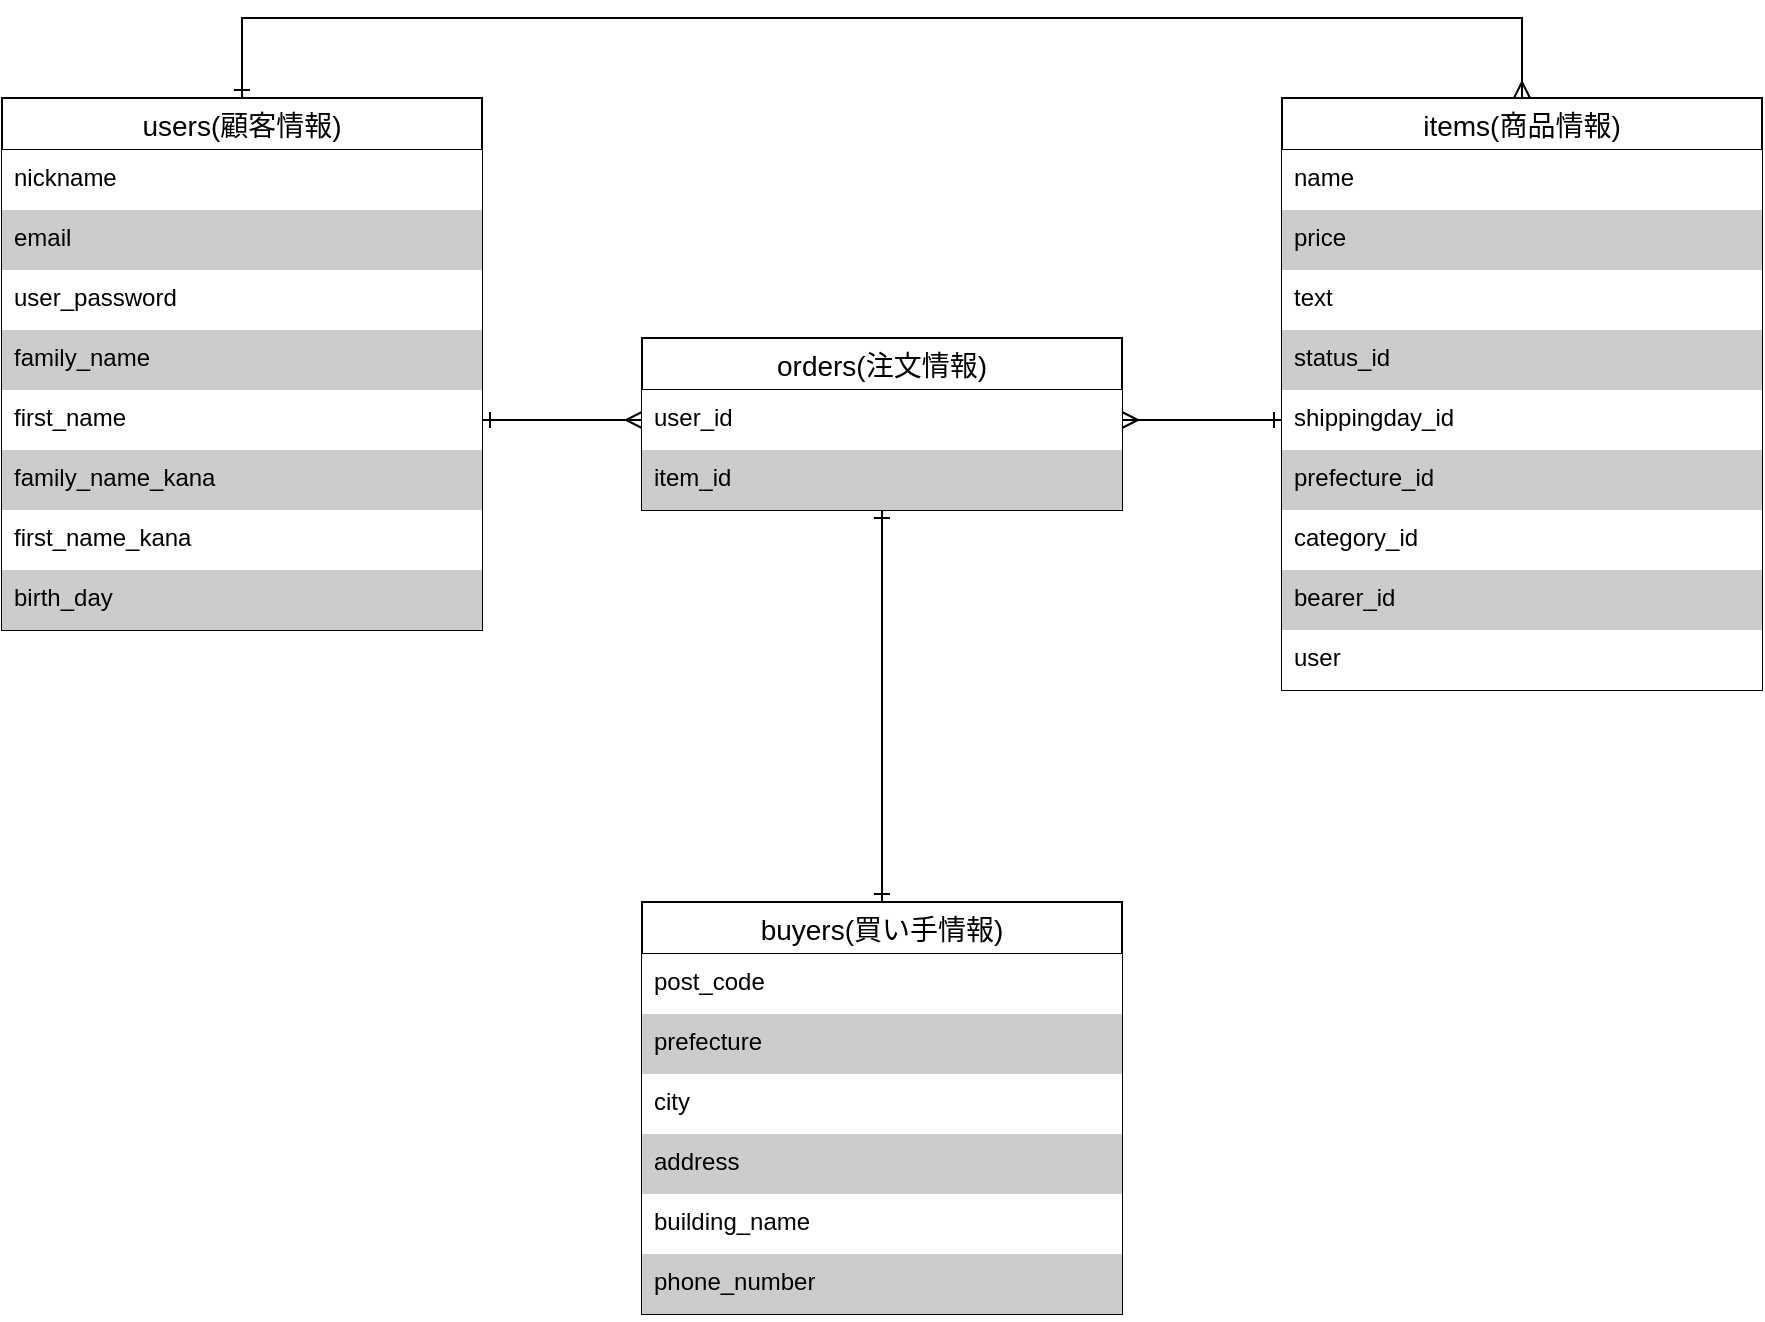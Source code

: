 <mxfile version="14.2.4" type="embed">
    <diagram id="dXNAcIZOsUquk1LKy1af" name="ページ1">
        <mxGraphModel dx="930" dy="804" grid="1" gridSize="10" guides="1" tooltips="1" connect="1" arrows="1" fold="1" page="1" pageScale="1" pageWidth="1169" pageHeight="1654" math="0" shadow="0">
            <root>
                <mxCell id="0"/>
                <mxCell id="1" parent="0"/>
                <mxCell id="239" style="edgeStyle=none;rounded=0;orthogonalLoop=1;jettySize=auto;html=1;startArrow=ERone;startFill=0;endArrow=ERmany;endFill=0;" edge="1" parent="1" target="224">
                    <mxGeometry relative="1" as="geometry">
                        <mxPoint x="280" y="241" as="sourcePoint"/>
                    </mxGeometry>
                </mxCell>
                <mxCell id="244" style="edgeStyle=elbowEdgeStyle;rounded=0;orthogonalLoop=1;jettySize=auto;elbow=vertical;html=1;startArrow=ERone;startFill=0;endArrow=ERmany;endFill=0;entryX=0.5;entryY=0;entryDx=0;entryDy=0;" edge="1" parent="1" source="146" target="187">
                    <mxGeometry relative="1" as="geometry">
                        <mxPoint x="800" y="70" as="targetPoint"/>
                        <Array as="points">
                            <mxPoint x="490" y="40"/>
                        </Array>
                    </mxGeometry>
                </mxCell>
                <mxCell id="146" value="users(顧客情報)" style="swimlane;fontStyle=0;childLayout=stackLayout;horizontal=1;startSize=26;horizontalStack=0;resizeParent=1;resizeParentMax=0;resizeLast=0;collapsible=1;marginBottom=0;align=center;fontSize=14;rounded=0;gradientColor=none;fillColor=#FFFFFF;strokeColor=#000000;fontColor=#000000;" parent="1" vertex="1">
                    <mxGeometry x="40" y="80" width="240" height="266" as="geometry">
                        <mxRectangle x="40" y="40" width="50" height="26" as="alternateBounds"/>
                    </mxGeometry>
                </mxCell>
                <mxCell id="147" value="nickname" style="text;strokeColor=none;spacingLeft=4;spacingRight=4;overflow=hidden;rotatable=0;points=[[0,0.5],[1,0.5]];portConstraint=eastwest;fontSize=12;shadow=0;fillColor=#FFFFFF;fontColor=#000000;" parent="146" vertex="1">
                    <mxGeometry y="26" width="240" height="30" as="geometry"/>
                </mxCell>
                <mxCell id="148" value="email&#10;&#10;&#10;" style="text;strokeColor=none;spacingLeft=4;spacingRight=4;overflow=hidden;rotatable=0;points=[[0,0.5],[1,0.5]];portConstraint=eastwest;fontSize=12;fillColor=#CCCCCC;fontColor=#000000;" parent="146" vertex="1">
                    <mxGeometry y="56" width="240" height="30" as="geometry"/>
                </mxCell>
                <mxCell id="149" value="user_password" style="text;strokeColor=none;spacingLeft=4;spacingRight=4;overflow=hidden;rotatable=0;points=[[0,0.5],[1,0.5]];portConstraint=eastwest;fontSize=12;fillColor=#FFFFFF;fontColor=#000000;" parent="146" vertex="1">
                    <mxGeometry y="86" width="240" height="30" as="geometry"/>
                </mxCell>
                <mxCell id="152" value="family_name" style="text;strokeColor=none;spacingLeft=4;spacingRight=4;overflow=hidden;rotatable=0;points=[[0,0.5],[1,0.5]];portConstraint=eastwest;fontSize=12;fontColor=#000000;fillColor=#CCCCCC;" parent="146" vertex="1">
                    <mxGeometry y="116" width="240" height="30" as="geometry"/>
                </mxCell>
                <mxCell id="153" value="first_name" style="text;strokeColor=none;spacingLeft=4;spacingRight=4;overflow=hidden;rotatable=0;points=[[0,0.5],[1,0.5]];portConstraint=eastwest;fontSize=12;fontColor=#000000;fillColor=#FFFFFF;" parent="146" vertex="1">
                    <mxGeometry y="146" width="240" height="30" as="geometry"/>
                </mxCell>
                <mxCell id="154" value="family_name_kana" style="text;strokeColor=none;spacingLeft=4;spacingRight=4;overflow=hidden;rotatable=0;points=[[0,0.5],[1,0.5]];portConstraint=eastwest;fontSize=12;fontColor=#000000;fillColor=#CCCCCC;" parent="146" vertex="1">
                    <mxGeometry y="176" width="240" height="30" as="geometry"/>
                </mxCell>
                <mxCell id="155" value="first_name_kana" style="text;strokeColor=none;spacingLeft=4;spacingRight=4;overflow=hidden;rotatable=0;points=[[0,0.5],[1,0.5]];portConstraint=eastwest;fontSize=12;fontColor=#000000;fillColor=#FFFFFF;" parent="146" vertex="1">
                    <mxGeometry y="206" width="240" height="30" as="geometry"/>
                </mxCell>
                <mxCell id="156" value="birth_day&#10;" style="text;strokeColor=none;spacingLeft=4;spacingRight=4;overflow=hidden;rotatable=0;points=[[0,0.5],[1,0.5]];portConstraint=eastwest;fontSize=12;fontColor=#000000;fillColor=#CCCCCC;" parent="146" vertex="1">
                    <mxGeometry y="236" width="240" height="30" as="geometry"/>
                </mxCell>
                <mxCell id="241" style="edgeStyle=none;rounded=0;orthogonalLoop=1;jettySize=auto;html=1;startArrow=ERone;startFill=0;endArrow=ERone;endFill=0;" edge="1" parent="1" source="169" target="223">
                    <mxGeometry relative="1" as="geometry"/>
                </mxCell>
                <mxCell id="169" value="buyers(買い手情報)" style="swimlane;fontStyle=0;childLayout=stackLayout;horizontal=1;startSize=26;horizontalStack=0;resizeParent=1;resizeParentMax=0;resizeLast=0;collapsible=1;marginBottom=0;align=center;fontSize=14;rounded=0;gradientColor=none;fillColor=#FFFFFF;strokeColor=#000000;fontColor=#000000;" parent="1" vertex="1">
                    <mxGeometry x="360" y="482" width="240" height="206" as="geometry">
                        <mxRectangle x="40" y="40" width="50" height="26" as="alternateBounds"/>
                    </mxGeometry>
                </mxCell>
                <mxCell id="175" value="post_code" style="text;strokeColor=none;spacingLeft=4;spacingRight=4;overflow=hidden;rotatable=0;points=[[0,0.5],[1,0.5]];portConstraint=eastwest;fontSize=12;fontColor=#000000;fillColor=#FFFFFF;" parent="169" vertex="1">
                    <mxGeometry y="26" width="240" height="30" as="geometry"/>
                </mxCell>
                <mxCell id="176" value="prefecture" style="text;strokeColor=none;spacingLeft=4;spacingRight=4;overflow=hidden;rotatable=0;points=[[0,0.5],[1,0.5]];portConstraint=eastwest;fontSize=12;fontColor=#000000;fillColor=#CCCCCC;" parent="169" vertex="1">
                    <mxGeometry y="56" width="240" height="30" as="geometry"/>
                </mxCell>
                <mxCell id="177" value="city" style="text;strokeColor=none;spacingLeft=4;spacingRight=4;overflow=hidden;rotatable=0;points=[[0,0.5],[1,0.5]];portConstraint=eastwest;fontSize=12;fontColor=#000000;fillColor=#FFFFFF;" parent="169" vertex="1">
                    <mxGeometry y="86" width="240" height="30" as="geometry"/>
                </mxCell>
                <mxCell id="178" value="address" style="text;strokeColor=none;spacingLeft=4;spacingRight=4;overflow=hidden;rotatable=0;points=[[0,0.5],[1,0.5]];portConstraint=eastwest;fontSize=12;fontColor=#000000;fillColor=#CCCCCC;" parent="169" vertex="1">
                    <mxGeometry y="116" width="240" height="30" as="geometry"/>
                </mxCell>
                <mxCell id="179" value="building_name" style="text;strokeColor=none;spacingLeft=4;spacingRight=4;overflow=hidden;rotatable=0;points=[[0,0.5],[1,0.5]];portConstraint=eastwest;fontSize=12;fontColor=#000000;fillColor=#FFFFFF;" parent="169" vertex="1">
                    <mxGeometry y="146" width="240" height="30" as="geometry"/>
                </mxCell>
                <mxCell id="180" value="phone_number" style="text;strokeColor=none;spacingLeft=4;spacingRight=4;overflow=hidden;rotatable=0;points=[[0,0.5],[1,0.5]];portConstraint=eastwest;fontSize=12;fontColor=#000000;fillColor=#CCCCCC;" parent="169" vertex="1">
                    <mxGeometry y="176" width="240" height="30" as="geometry"/>
                </mxCell>
                <mxCell id="187" value="items(商品情報)" style="swimlane;fontStyle=0;childLayout=stackLayout;horizontal=1;startSize=26;horizontalStack=0;resizeParent=1;resizeParentMax=0;resizeLast=0;collapsible=1;marginBottom=0;align=center;fontSize=14;rounded=0;gradientColor=none;fillColor=#FFFFFF;strokeColor=#000000;fontColor=#000000;" parent="1" vertex="1">
                    <mxGeometry x="680" y="80" width="240" height="296" as="geometry">
                        <mxRectangle x="40" y="40" width="50" height="26" as="alternateBounds"/>
                    </mxGeometry>
                </mxCell>
                <mxCell id="188" value="name" style="text;strokeColor=none;spacingLeft=4;spacingRight=4;overflow=hidden;rotatable=0;points=[[0,0.5],[1,0.5]];portConstraint=eastwest;fontSize=12;shadow=0;fillColor=#FFFFFF;fontColor=#000000;" parent="187" vertex="1">
                    <mxGeometry y="26" width="240" height="30" as="geometry"/>
                </mxCell>
                <mxCell id="189" value="price" style="text;strokeColor=none;spacingLeft=4;spacingRight=4;overflow=hidden;rotatable=0;points=[[0,0.5],[1,0.5]];portConstraint=eastwest;fontSize=12;fillColor=#CCCCCC;fontColor=#000000;" parent="187" vertex="1">
                    <mxGeometry y="56" width="240" height="30" as="geometry"/>
                </mxCell>
                <mxCell id="190" value="text" style="text;strokeColor=none;spacingLeft=4;spacingRight=4;overflow=hidden;rotatable=0;points=[[0,0.5],[1,0.5]];portConstraint=eastwest;fontSize=12;fillColor=#FFFFFF;fontColor=#000000;" parent="187" vertex="1">
                    <mxGeometry y="86" width="240" height="30" as="geometry"/>
                </mxCell>
                <mxCell id="191" value="status_id" style="text;strokeColor=none;spacingLeft=4;spacingRight=4;overflow=hidden;rotatable=0;points=[[0,0.5],[1,0.5]];portConstraint=eastwest;fontSize=12;fillColor=#CCCCCC;fontColor=#000000;" parent="187" vertex="1">
                    <mxGeometry y="116" width="240" height="30" as="geometry"/>
                </mxCell>
                <mxCell id="195" value="shippingday_id" style="text;strokeColor=none;spacingLeft=4;spacingRight=4;overflow=hidden;rotatable=0;points=[[0,0.5],[1,0.5]];portConstraint=eastwest;fontSize=12;fontColor=#000000;fillColor=#FFFFFF;" parent="187" vertex="1">
                    <mxGeometry y="146" width="240" height="30" as="geometry"/>
                </mxCell>
                <mxCell id="196" value="prefecture_id" style="text;strokeColor=none;spacingLeft=4;spacingRight=4;overflow=hidden;rotatable=0;points=[[0,0.5],[1,0.5]];portConstraint=eastwest;fontSize=12;fontColor=#000000;fillColor=#CCCCCC;" parent="187" vertex="1">
                    <mxGeometry y="176" width="240" height="30" as="geometry"/>
                </mxCell>
                <mxCell id="198" value="category_id" style="text;strokeColor=none;spacingLeft=4;spacingRight=4;overflow=hidden;rotatable=0;points=[[0,0.5],[1,0.5]];portConstraint=eastwest;fontSize=12;fontColor=#000000;fillColor=#FFFFFF;" parent="187" vertex="1">
                    <mxGeometry y="206" width="240" height="30" as="geometry"/>
                </mxCell>
                <mxCell id="199" value="bearer_id" style="text;strokeColor=none;spacingLeft=4;spacingRight=4;overflow=hidden;rotatable=0;points=[[0,0.5],[1,0.5]];portConstraint=eastwest;fontSize=12;fillColor=#CCCCCC;fontColor=#000000;" parent="187" vertex="1">
                    <mxGeometry y="236" width="240" height="30" as="geometry"/>
                </mxCell>
                <mxCell id="200" value="user" style="text;strokeColor=none;spacingLeft=4;spacingRight=4;overflow=hidden;rotatable=0;points=[[0,0.5],[1,0.5]];portConstraint=eastwest;fontSize=12;fontColor=#000000;fillColor=#FFFFFF;" parent="187" vertex="1">
                    <mxGeometry y="266" width="240" height="30" as="geometry"/>
                </mxCell>
                <mxCell id="223" value="orders(注文情報)" style="swimlane;fontStyle=0;childLayout=stackLayout;horizontal=1;startSize=26;horizontalStack=0;resizeParent=1;resizeParentMax=0;resizeLast=0;collapsible=1;marginBottom=0;align=center;fontSize=14;rounded=0;gradientColor=none;fillColor=#FFFFFF;strokeColor=#000000;fontColor=#000000;" vertex="1" parent="1">
                    <mxGeometry x="360" y="200" width="240" height="86" as="geometry">
                        <mxRectangle x="40" y="40" width="50" height="26" as="alternateBounds"/>
                    </mxGeometry>
                </mxCell>
                <mxCell id="224" value="user_id" style="text;strokeColor=none;spacingLeft=4;spacingRight=4;overflow=hidden;rotatable=0;points=[[0,0.5],[1,0.5]];portConstraint=eastwest;fontSize=12;shadow=0;fillColor=#FFFFFF;fontColor=#000000;" vertex="1" parent="223">
                    <mxGeometry y="26" width="240" height="30" as="geometry"/>
                </mxCell>
                <mxCell id="225" value="item_id" style="text;strokeColor=none;spacingLeft=4;spacingRight=4;overflow=hidden;rotatable=0;points=[[0,0.5],[1,0.5]];portConstraint=eastwest;fontSize=12;fillColor=#CCCCCC;fontColor=#000000;" vertex="1" parent="223">
                    <mxGeometry y="56" width="240" height="30" as="geometry"/>
                </mxCell>
                <mxCell id="238" style="edgeStyle=none;rounded=0;orthogonalLoop=1;jettySize=auto;html=1;exitX=0.5;exitY=0;exitDx=0;exitDy=0;startArrow=ERone;startFill=0;endArrow=ERone;endFill=0;" edge="1" parent="1" source="223" target="223">
                    <mxGeometry relative="1" as="geometry"/>
                </mxCell>
                <mxCell id="240" style="edgeStyle=none;rounded=0;orthogonalLoop=1;jettySize=auto;html=1;startArrow=ERone;startFill=0;endArrow=ERmany;endFill=0;exitX=0;exitY=0.5;exitDx=0;exitDy=0;" edge="1" parent="1" target="224">
                    <mxGeometry relative="1" as="geometry">
                        <mxPoint x="600.0" y="201" as="targetPoint"/>
                        <mxPoint x="680.0" y="241" as="sourcePoint"/>
                    </mxGeometry>
                </mxCell>
            </root>
        </mxGraphModel>
    </diagram>
</mxfile>